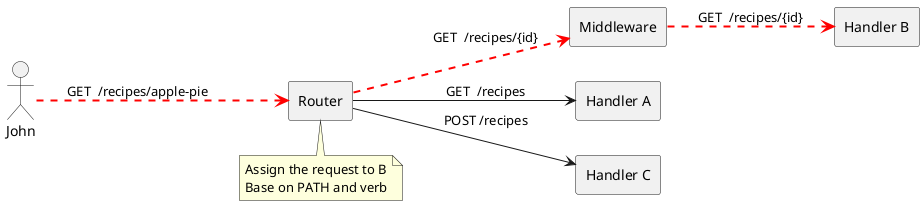 @startuml

left to right direction
'top to bottom direction

actor John
rectangle Router
rectangle Middleware
rectangle "Handler A" as A
rectangle "Handler B" as B
rectangle "Handler C" as C

John -[#red,dashed,thickness=2]-> Router : "GET  /recipes/apple-pie"
Router --> A : "GET  /recipes"
Router -[#red,dashed,thickness=2]-> Middleware : "GET  /recipes/{id}"
Middleware -[#red,dashed,thickness=2]-> B : "GET  /recipes/{id}"
Router --> C : "POST /recipes"

note bottom  of (Router)
  Assign the request to B
  Base on PATH and verb
end note

@enduml